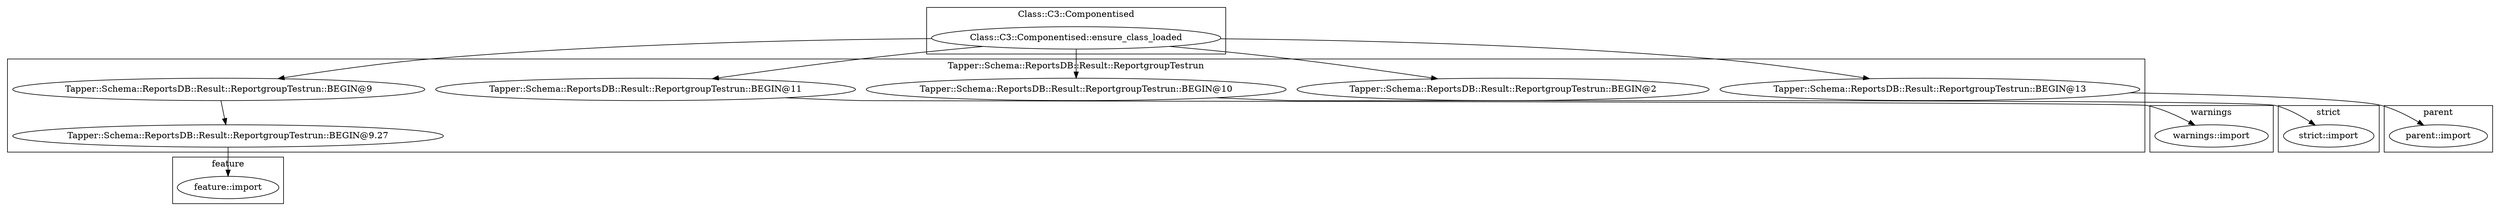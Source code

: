 digraph {
graph [overlap=false]
subgraph cluster_feature {
	label="feature";
	"feature::import";
}
subgraph cluster_parent {
	label="parent";
	"parent::import";
}
subgraph cluster_Class_C3_Componentised {
	label="Class::C3::Componentised";
	"Class::C3::Componentised::ensure_class_loaded";
}
subgraph cluster_Tapper_Schema_ReportsDB_Result_ReportgroupTestrun {
	label="Tapper::Schema::ReportsDB::Result::ReportgroupTestrun";
	"Tapper::Schema::ReportsDB::Result::ReportgroupTestrun::BEGIN@9.27";
	"Tapper::Schema::ReportsDB::Result::ReportgroupTestrun::BEGIN@11";
	"Tapper::Schema::ReportsDB::Result::ReportgroupTestrun::BEGIN@2";
	"Tapper::Schema::ReportsDB::Result::ReportgroupTestrun::BEGIN@9";
	"Tapper::Schema::ReportsDB::Result::ReportgroupTestrun::BEGIN@10";
	"Tapper::Schema::ReportsDB::Result::ReportgroupTestrun::BEGIN@13";
}
subgraph cluster_warnings {
	label="warnings";
	"warnings::import";
}
subgraph cluster_strict {
	label="strict";
	"strict::import";
}
"Class::C3::Componentised::ensure_class_loaded" -> "Tapper::Schema::ReportsDB::Result::ReportgroupTestrun::BEGIN@10";
"Class::C3::Componentised::ensure_class_loaded" -> "Tapper::Schema::ReportsDB::Result::ReportgroupTestrun::BEGIN@13";
"Class::C3::Componentised::ensure_class_loaded" -> "Tapper::Schema::ReportsDB::Result::ReportgroupTestrun::BEGIN@9";
"Tapper::Schema::ReportsDB::Result::ReportgroupTestrun::BEGIN@11" -> "warnings::import";
"Tapper::Schema::ReportsDB::Result::ReportgroupTestrun::BEGIN@10" -> "strict::import";
"Tapper::Schema::ReportsDB::Result::ReportgroupTestrun::BEGIN@13" -> "parent::import";
"Tapper::Schema::ReportsDB::Result::ReportgroupTestrun::BEGIN@9" -> "Tapper::Schema::ReportsDB::Result::ReportgroupTestrun::BEGIN@9.27";
"Class::C3::Componentised::ensure_class_loaded" -> "Tapper::Schema::ReportsDB::Result::ReportgroupTestrun::BEGIN@2";
"Tapper::Schema::ReportsDB::Result::ReportgroupTestrun::BEGIN@9.27" -> "feature::import";
"Class::C3::Componentised::ensure_class_loaded" -> "Tapper::Schema::ReportsDB::Result::ReportgroupTestrun::BEGIN@11";
}
